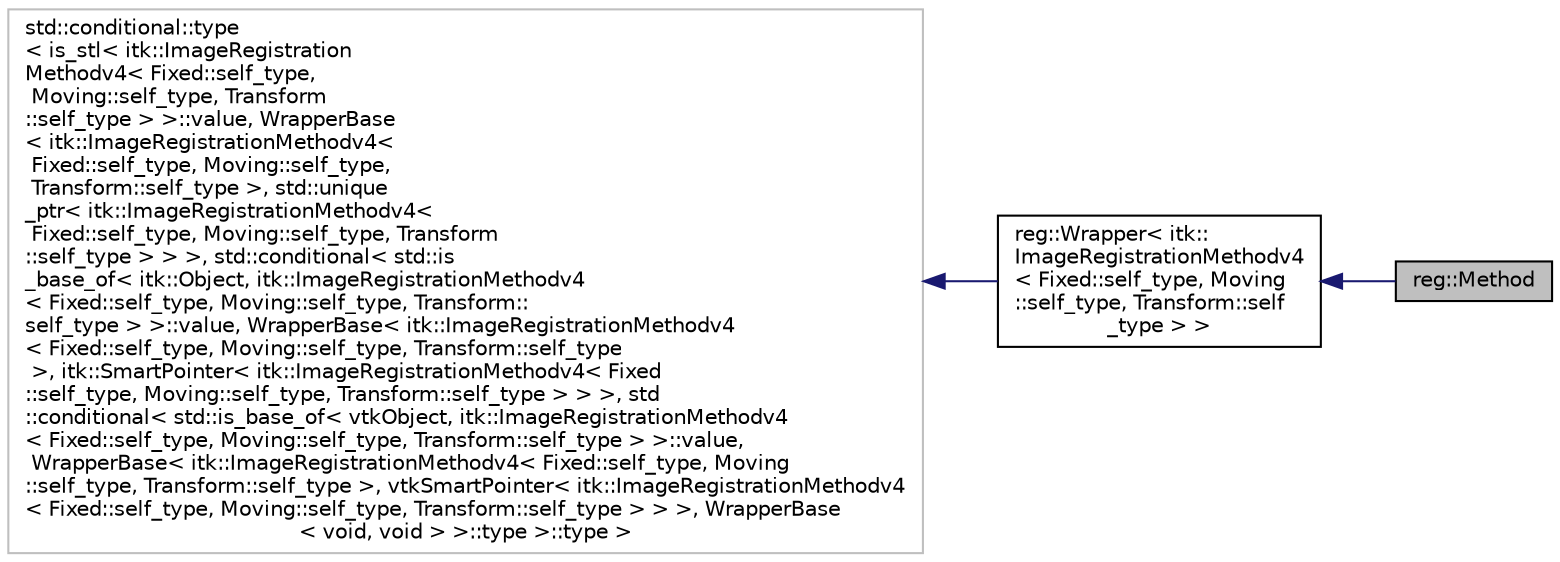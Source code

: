 digraph "reg::Method"
{
  edge [fontname="Helvetica",fontsize="10",labelfontname="Helvetica",labelfontsize="10"];
  node [fontname="Helvetica",fontsize="10",shape=record];
  rankdir="LR";
  Node4 [label="reg::Method",height=0.2,width=0.4,color="black", fillcolor="grey75", style="filled", fontcolor="black"];
  Node5 -> Node4 [dir="back",color="midnightblue",fontsize="10",style="solid",fontname="Helvetica"];
  Node5 [label="reg::Wrapper\< itk::\lImageRegistrationMethodv4\l\< Fixed::self_type, Moving\l::self_type, Transform::self\l_type \> \>",height=0.2,width=0.4,color="black", fillcolor="white", style="filled",URL="$structreg_1_1_wrapper.html"];
  Node6 -> Node5 [dir="back",color="midnightblue",fontsize="10",style="solid",fontname="Helvetica"];
  Node6 [label="std::conditional::type\l\< is_stl\< itk::ImageRegistration\lMethodv4\< Fixed::self_type,\l Moving::self_type, Transform\l::self_type \> \>::value, WrapperBase\l\< itk::ImageRegistrationMethodv4\<\l Fixed::self_type, Moving::self_type,\l Transform::self_type \>, std::unique\l_ptr\< itk::ImageRegistrationMethodv4\<\l Fixed::self_type, Moving::self_type, Transform\l::self_type \> \> \>, std::conditional\< std::is\l_base_of\< itk::Object, itk::ImageRegistrationMethodv4\l\< Fixed::self_type, Moving::self_type, Transform::\lself_type \> \>::value, WrapperBase\< itk::ImageRegistrationMethodv4\l\< Fixed::self_type, Moving::self_type, Transform::self_type\l \>, itk::SmartPointer\< itk::ImageRegistrationMethodv4\< Fixed\l::self_type, Moving::self_type, Transform::self_type \> \> \>, std\l::conditional\< std::is_base_of\< vtkObject, itk::ImageRegistrationMethodv4\l\< Fixed::self_type, Moving::self_type, Transform::self_type \> \>::value,\l WrapperBase\< itk::ImageRegistrationMethodv4\< Fixed::self_type, Moving\l::self_type, Transform::self_type \>, vtkSmartPointer\< itk::ImageRegistrationMethodv4\l\< Fixed::self_type, Moving::self_type, Transform::self_type \> \> \>, WrapperBase\l\< void, void \> \>::type \>::type \>",height=0.2,width=0.4,color="grey75", fillcolor="white", style="filled"];
}
